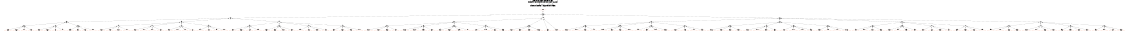 # Network structure generated by ABC

digraph network {
size = "7.5,10";
center = true;
edge [dir = back];

{
  node [shape = plaintext];
  edge [style = invis];
  LevelTitle1 [label=""];
  LevelTitle2 [label=""];
  Level5 [label = ""];
  Level4 [label = ""];
  Level3 [label = ""];
  Level2 [label = ""];
  Level1 [label = ""];
  Level0 [label = ""];
  LevelTitle1 ->  LevelTitle2 ->  Level5 ->  Level4 ->  Level3 ->  Level2 ->  Level1 ->  Level0;
}

{
  rank = same;
  LevelTitle1;
  title1 [shape=plaintext,
          fontsize=20,
          fontname = "Times-Roman",
          label="Network structure visualized by ABC\nBenchmark \"top\". Time was Wed Oct 16 16:07:36 2024. "
         ];
}

{
  rank = same;
  LevelTitle2;
  title2 [shape=plaintext,
          fontsize=18,
          fontname = "Times-Roman",
          label="The network contains 44 logic nodes and 0 latches.\n"
         ];
}

{
  rank = same;
  Level5;
  Node131 [label = "o_0_", shape = invtriangle, color = coral, fillcolor = coral];
}

{
  rank = same;
  Level4;
  Node133 [label = "133\n", shape = ellipse];
}

{
  rank = same;
  Level3;
  Node134 [label = "134\n", shape = ellipse];
  Node149 [label = "149\n", shape = ellipse];
  Node156 [label = "156\n", shape = ellipse];
}

{
  rank = same;
  Level2;
  Node135 [label = "135\n", shape = ellipse];
  Node139 [label = "139\n", shape = ellipse];
  Node144 [label = "144\n", shape = ellipse];
  Node150 [label = "150\n", shape = ellipse];
  Node157 [label = "157\n", shape = ellipse];
  Node162 [label = "162\n", shape = ellipse];
  Node167 [label = "167\n", shape = ellipse];
  Node172 [label = "172\n", shape = ellipse];
}

{
  rank = same;
  Level1;
  Node136 [label = "136\n", shape = ellipse];
  Node137 [label = "137\n", shape = ellipse];
  Node138 [label = "138\n", shape = ellipse];
  Node140 [label = "140\n", shape = ellipse];
  Node141 [label = "141\n", shape = ellipse];
  Node142 [label = "142\n", shape = ellipse];
  Node143 [label = "143\n", shape = ellipse];
  Node145 [label = "145\n", shape = ellipse];
  Node146 [label = "146\n", shape = ellipse];
  Node147 [label = "147\n", shape = ellipse];
  Node148 [label = "148\n", shape = ellipse];
  Node151 [label = "151\n", shape = ellipse];
  Node152 [label = "152\n", shape = ellipse];
  Node153 [label = "153\n", shape = ellipse];
  Node154 [label = "154\n", shape = ellipse];
  Node155 [label = "155\n", shape = ellipse];
  Node158 [label = "158\n", shape = ellipse];
  Node159 [label = "159\n", shape = ellipse];
  Node160 [label = "160\n", shape = ellipse];
  Node161 [label = "161\n", shape = ellipse];
  Node163 [label = "163\n", shape = ellipse];
  Node164 [label = "164\n", shape = ellipse];
  Node165 [label = "165\n", shape = ellipse];
  Node166 [label = "166\n", shape = ellipse];
  Node168 [label = "168\n", shape = ellipse];
  Node169 [label = "169\n", shape = ellipse];
  Node170 [label = "170\n", shape = ellipse];
  Node171 [label = "171\n", shape = ellipse];
  Node173 [label = "173\n", shape = ellipse];
  Node174 [label = "174\n", shape = ellipse];
  Node175 [label = "175\n", shape = ellipse];
  Node176 [label = "176\n", shape = ellipse];
}

{
  rank = same;
  Level0;
  Node1 [label = "i_89_", shape = triangle, color = coral, fillcolor = coral];
  Node2 [label = "i_76_", shape = triangle, color = coral, fillcolor = coral];
  Node3 [label = "i_63_", shape = triangle, color = coral, fillcolor = coral];
  Node4 [label = "i_50_", shape = triangle, color = coral, fillcolor = coral];
  Node5 [label = "i_75_", shape = triangle, color = coral, fillcolor = coral];
  Node6 [label = "i_64_", shape = triangle, color = coral, fillcolor = coral];
  Node7 [label = "i_78_", shape = triangle, color = coral, fillcolor = coral];
  Node8 [label = "i_61_", shape = triangle, color = coral, fillcolor = coral];
  Node9 [label = "i_99_", shape = triangle, color = coral, fillcolor = coral];
  Node10 [label = "i_77_", shape = triangle, color = coral, fillcolor = coral];
  Node11 [label = "i_62_", shape = triangle, color = coral, fillcolor = coral];
  Node12 [label = "i_40_", shape = triangle, color = coral, fillcolor = coral];
  Node13 [label = "i_120_", shape = triangle, color = coral, fillcolor = coral];
  Node14 [label = "i_72_", shape = triangle, color = coral, fillcolor = coral];
  Node15 [label = "i_67_", shape = triangle, color = coral, fillcolor = coral];
  Node16 [label = "i_121_", shape = triangle, color = coral, fillcolor = coral];
  Node17 [label = "i_71_", shape = triangle, color = coral, fillcolor = coral];
  Node18 [label = "i_68_", shape = triangle, color = coral, fillcolor = coral];
  Node19 [label = "i_122_", shape = triangle, color = coral, fillcolor = coral];
  Node20 [label = "i_74_", shape = triangle, color = coral, fillcolor = coral];
  Node21 [label = "i_65_", shape = triangle, color = coral, fillcolor = coral];
  Node22 [label = "i_30_", shape = triangle, color = coral, fillcolor = coral];
  Node23 [label = "i_123_", shape = triangle, color = coral, fillcolor = coral];
  Node24 [label = "i_73_", shape = triangle, color = coral, fillcolor = coral];
  Node25 [label = "i_66_", shape = triangle, color = coral, fillcolor = coral];
  Node26 [label = "i_124_", shape = triangle, color = coral, fillcolor = coral];
  Node27 [label = "i_94_", shape = triangle, color = coral, fillcolor = coral];
  Node28 [label = "i_81_", shape = triangle, color = coral, fillcolor = coral];
  Node29 [label = "i_125_", shape = triangle, color = coral, fillcolor = coral];
  Node30 [label = "i_93_", shape = triangle, color = coral, fillcolor = coral];
  Node31 [label = "i_82_", shape = triangle, color = coral, fillcolor = coral];
  Node32 [label = "i_20_", shape = triangle, color = coral, fillcolor = coral];
  Node33 [label = "i_126_", shape = triangle, color = coral, fillcolor = coral];
  Node34 [label = "i_92_", shape = triangle, color = coral, fillcolor = coral];
  Node35 [label = "i_83_", shape = triangle, color = coral, fillcolor = coral];
  Node36 [label = "i_69_", shape = triangle, color = coral, fillcolor = coral];
  Node37 [label = "i_9_", shape = triangle, color = coral, fillcolor = coral];
  Node38 [label = "i_127_", shape = triangle, color = coral, fillcolor = coral];
  Node39 [label = "i_91_", shape = triangle, color = coral, fillcolor = coral];
  Node40 [label = "i_84_", shape = triangle, color = coral, fillcolor = coral];
  Node41 [label = "i_128_", shape = triangle, color = coral, fillcolor = coral];
  Node42 [label = "i_98_", shape = triangle, color = coral, fillcolor = coral];
  Node43 [label = "i_85_", shape = triangle, color = coral, fillcolor = coral];
  Node44 [label = "i_10_", shape = triangle, color = coral, fillcolor = coral];
  Node45 [label = "i_7_", shape = triangle, color = coral, fillcolor = coral];
  Node46 [label = "i_129_", shape = triangle, color = coral, fillcolor = coral];
  Node47 [label = "i_97_", shape = triangle, color = coral, fillcolor = coral];
  Node48 [label = "i_86_", shape = triangle, color = coral, fillcolor = coral];
  Node49 [label = "i_79_", shape = triangle, color = coral, fillcolor = coral];
  Node50 [label = "i_8_", shape = triangle, color = coral, fillcolor = coral];
  Node51 [label = "i_96_", shape = triangle, color = coral, fillcolor = coral];
  Node52 [label = "i_87_", shape = triangle, color = coral, fillcolor = coral];
  Node53 [label = "i_5_", shape = triangle, color = coral, fillcolor = coral];
  Node54 [label = "i_95_", shape = triangle, color = coral, fillcolor = coral];
  Node55 [label = "i_88_", shape = triangle, color = coral, fillcolor = coral];
  Node56 [label = "i_6_", shape = triangle, color = coral, fillcolor = coral];
  Node57 [label = "i_27_", shape = triangle, color = coral, fillcolor = coral];
  Node58 [label = "i_14_", shape = triangle, color = coral, fillcolor = coral];
  Node59 [label = "i_3_", shape = triangle, color = coral, fillcolor = coral];
  Node60 [label = "i_39_", shape = triangle, color = coral, fillcolor = coral];
  Node61 [label = "i_28_", shape = triangle, color = coral, fillcolor = coral];
  Node62 [label = "i_13_", shape = triangle, color = coral, fillcolor = coral];
  Node63 [label = "i_4_", shape = triangle, color = coral, fillcolor = coral];
  Node64 [label = "i_119_", shape = triangle, color = coral, fillcolor = coral];
  Node65 [label = "i_108_", shape = triangle, color = coral, fillcolor = coral];
  Node66 [label = "i_25_", shape = triangle, color = coral, fillcolor = coral];
  Node67 [label = "i_12_", shape = triangle, color = coral, fillcolor = coral];
  Node68 [label = "i_1_", shape = triangle, color = coral, fillcolor = coral];
  Node69 [label = "i_118_", shape = triangle, color = coral, fillcolor = coral];
  Node70 [label = "i_109_", shape = triangle, color = coral, fillcolor = coral];
  Node71 [label = "i_26_", shape = triangle, color = coral, fillcolor = coral];
  Node72 [label = "i_11_", shape = triangle, color = coral, fillcolor = coral];
  Node73 [label = "i_2_", shape = triangle, color = coral, fillcolor = coral];
  Node74 [label = "i_117_", shape = triangle, color = coral, fillcolor = coral];
  Node75 [label = "i_106_", shape = triangle, color = coral, fillcolor = coral];
  Node76 [label = "i_90_", shape = triangle, color = coral, fillcolor = coral];
  Node77 [label = "i_49_", shape = triangle, color = coral, fillcolor = coral];
  Node78 [label = "i_23_", shape = triangle, color = coral, fillcolor = coral];
  Node79 [label = "i_18_", shape = triangle, color = coral, fillcolor = coral];
  Node80 [label = "i_116_", shape = triangle, color = coral, fillcolor = coral];
  Node81 [label = "i_107_", shape = triangle, color = coral, fillcolor = coral];
  Node82 [label = "i_24_", shape = triangle, color = coral, fillcolor = coral];
  Node83 [label = "i_17_", shape = triangle, color = coral, fillcolor = coral];
  Node84 [label = "i_0_", shape = triangle, color = coral, fillcolor = coral];
  Node85 [label = "i_115_", shape = triangle, color = coral, fillcolor = coral];
  Node86 [label = "i_104_", shape = triangle, color = coral, fillcolor = coral];
  Node87 [label = "i_21_", shape = triangle, color = coral, fillcolor = coral];
  Node88 [label = "i_16_", shape = triangle, color = coral, fillcolor = coral];
  Node89 [label = "i_114_", shape = triangle, color = coral, fillcolor = coral];
  Node90 [label = "i_105_", shape = triangle, color = coral, fillcolor = coral];
  Node91 [label = "i_80_", shape = triangle, color = coral, fillcolor = coral];
  Node92 [label = "i_59_", shape = triangle, color = coral, fillcolor = coral];
  Node93 [label = "i_22_", shape = triangle, color = coral, fillcolor = coral];
  Node94 [label = "i_15_", shape = triangle, color = coral, fillcolor = coral];
  Node95 [label = "i_113_", shape = triangle, color = coral, fillcolor = coral];
  Node96 [label = "i_102_", shape = triangle, color = coral, fillcolor = coral];
  Node97 [label = "i_58_", shape = triangle, color = coral, fillcolor = coral];
  Node98 [label = "i_45_", shape = triangle, color = coral, fillcolor = coral];
  Node99 [label = "i_32_", shape = triangle, color = coral, fillcolor = coral];
  Node100 [label = "i_112_", shape = triangle, color = coral, fillcolor = coral];
  Node101 [label = "i_103_", shape = triangle, color = coral, fillcolor = coral];
  Node102 [label = "i_57_", shape = triangle, color = coral, fillcolor = coral];
  Node103 [label = "i_46_", shape = triangle, color = coral, fillcolor = coral];
  Node104 [label = "i_31_", shape = triangle, color = coral, fillcolor = coral];
  Node105 [label = "i_111_", shape = triangle, color = coral, fillcolor = coral];
  Node106 [label = "i_100_", shape = triangle, color = coral, fillcolor = coral];
  Node107 [label = "i_70_", shape = triangle, color = coral, fillcolor = coral];
  Node108 [label = "i_56_", shape = triangle, color = coral, fillcolor = coral];
  Node109 [label = "i_47_", shape = triangle, color = coral, fillcolor = coral];
  Node110 [label = "i_34_", shape = triangle, color = coral, fillcolor = coral];
  Node111 [label = "i_110_", shape = triangle, color = coral, fillcolor = coral];
  Node112 [label = "i_101_", shape = triangle, color = coral, fillcolor = coral];
  Node113 [label = "i_55_", shape = triangle, color = coral, fillcolor = coral];
  Node114 [label = "i_48_", shape = triangle, color = coral, fillcolor = coral];
  Node115 [label = "i_33_", shape = triangle, color = coral, fillcolor = coral];
  Node116 [label = "i_19_", shape = triangle, color = coral, fillcolor = coral];
  Node117 [label = "i_54_", shape = triangle, color = coral, fillcolor = coral];
  Node118 [label = "i_41_", shape = triangle, color = coral, fillcolor = coral];
  Node119 [label = "i_36_", shape = triangle, color = coral, fillcolor = coral];
  Node120 [label = "i_60_", shape = triangle, color = coral, fillcolor = coral];
  Node121 [label = "i_53_", shape = triangle, color = coral, fillcolor = coral];
  Node122 [label = "i_42_", shape = triangle, color = coral, fillcolor = coral];
  Node123 [label = "i_35_", shape = triangle, color = coral, fillcolor = coral];
  Node124 [label = "i_52_", shape = triangle, color = coral, fillcolor = coral];
  Node125 [label = "i_43_", shape = triangle, color = coral, fillcolor = coral];
  Node126 [label = "i_38_", shape = triangle, color = coral, fillcolor = coral];
  Node127 [label = "i_29_", shape = triangle, color = coral, fillcolor = coral];
  Node128 [label = "i_51_", shape = triangle, color = coral, fillcolor = coral];
  Node129 [label = "i_44_", shape = triangle, color = coral, fillcolor = coral];
  Node130 [label = "i_37_", shape = triangle, color = coral, fillcolor = coral];
}

title1 -> title2 [style = invis];
title2 -> Node131 [style = invis];
Node131 -> Node133 [style = solid];
Node133 -> Node134 [style = solid];
Node133 -> Node149 [style = solid];
Node133 -> Node156 [style = solid];
Node134 -> Node135 [style = solid];
Node134 -> Node139 [style = solid];
Node134 -> Node144 [style = solid];
Node135 -> Node136 [style = solid];
Node135 -> Node137 [style = solid];
Node135 -> Node138 [style = solid];
Node136 -> Node21 [style = solid];
Node136 -> Node25 [style = solid];
Node136 -> Node68 [style = solid];
Node136 -> Node73 [style = solid];
Node137 -> Node15 [style = solid];
Node137 -> Node18 [style = solid];
Node137 -> Node59 [style = solid];
Node137 -> Node63 [style = solid];
Node138 -> Node36 [style = solid];
Node138 -> Node53 [style = solid];
Node138 -> Node56 [style = solid];
Node138 -> Node107 [style = solid];
Node139 -> Node140 [style = solid];
Node139 -> Node141 [style = solid];
Node139 -> Node142 [style = solid];
Node139 -> Node143 [style = solid];
Node140 -> Node2 [style = solid];
Node140 -> Node5 [style = solid];
Node140 -> Node67 [style = solid];
Node140 -> Node72 [style = solid];
Node141 -> Node7 [style = solid];
Node141 -> Node10 [style = solid];
Node141 -> Node58 [style = solid];
Node141 -> Node62 [style = solid];
Node142 -> Node14 [style = solid];
Node142 -> Node17 [style = solid];
Node142 -> Node45 [style = solid];
Node142 -> Node50 [style = solid];
Node143 -> Node20 [style = solid];
Node143 -> Node24 [style = solid];
Node143 -> Node37 [style = solid];
Node143 -> Node44 [style = solid];
Node144 -> Node145 [style = solid];
Node144 -> Node146 [style = solid];
Node144 -> Node147 [style = solid];
Node144 -> Node148 [style = solid];
Node145 -> Node32 [style = solid];
Node145 -> Node35 [style = solid];
Node145 -> Node40 [style = solid];
Node145 -> Node116 [style = solid];
Node146 -> Node43 [style = solid];
Node146 -> Node48 [style = solid];
Node146 -> Node87 [style = solid];
Node146 -> Node93 [style = solid];
Node147 -> Node49 [style = solid];
Node147 -> Node88 [style = solid];
Node147 -> Node91 [style = solid];
Node147 -> Node94 [style = solid];
Node148 -> Node28 [style = solid];
Node148 -> Node31 [style = solid];
Node148 -> Node79 [style = solid];
Node148 -> Node83 [style = solid];
Node149 -> Node150 [style = solid];
Node149 -> Node155 [style = solid];
Node149 -> Node3 [style = solid];
Node149 -> Node38 [style = solid];
Node150 -> Node151 [style = solid];
Node150 -> Node152 [style = solid];
Node150 -> Node153 [style = solid];
Node150 -> Node154 [style = solid];
Node151 -> Node16 [style = solid];
Node151 -> Node19 [style = solid];
Node151 -> Node97 [style = solid];
Node151 -> Node102 [style = solid];
Node152 -> Node23 [style = solid];
Node152 -> Node26 [style = solid];
Node152 -> Node92 [style = solid];
Node152 -> Node120 [style = solid];
Node153 -> Node6 [style = solid];
Node153 -> Node41 [style = solid];
Node153 -> Node46 [style = solid];
Node153 -> Node84 [style = solid];
Node154 -> Node13 [style = solid];
Node154 -> Node64 [style = solid];
Node154 -> Node108 [style = solid];
Node154 -> Node113 [style = solid];
Node155 -> Node8 [style = solid];
Node155 -> Node11 [style = solid];
Node155 -> Node29 [style = solid];
Node155 -> Node33 [style = solid];
Node156 -> Node157 [style = solid];
Node156 -> Node162 [style = solid];
Node156 -> Node167 [style = solid];
Node156 -> Node172 [style = solid];
Node157 -> Node158 [style = solid];
Node157 -> Node159 [style = solid];
Node157 -> Node160 [style = solid];
Node157 -> Node161 [style = solid];
Node158 -> Node65 [style = solid];
Node158 -> Node81 [style = solid];
Node158 -> Node125 [style = solid];
Node158 -> Node129 [style = solid];
Node159 -> Node70 [style = solid];
Node159 -> Node98 [style = solid];
Node159 -> Node103 [style = solid];
Node159 -> Node111 [style = solid];
Node160 -> Node12 [style = solid];
Node160 -> Node60 [style = solid];
Node160 -> Node86 [style = solid];
Node160 -> Node101 [style = solid];
Node161 -> Node75 [style = solid];
Node161 -> Node90 [style = solid];
Node161 -> Node118 [style = solid];
Node161 -> Node122 [style = solid];
Node162 -> Node163 [style = solid];
Node162 -> Node164 [style = solid];
Node162 -> Node165 [style = solid];
Node162 -> Node166 [style = solid];
Node163 -> Node80 [style = solid];
Node163 -> Node85 [style = solid];
Node163 -> Node124 [style = solid];
Node163 -> Node128 [style = solid];
Node164 -> Node69 [style = solid];
Node164 -> Node74 [style = solid];
Node164 -> Node117 [style = solid];
Node164 -> Node121 [style = solid];
Node165 -> Node100 [style = solid];
Node165 -> Node105 [style = solid];
Node165 -> Node109 [style = solid];
Node165 -> Node114 [style = solid];
Node166 -> Node4 [style = solid];
Node166 -> Node77 [style = solid];
Node166 -> Node89 [style = solid];
Node166 -> Node95 [style = solid];
Node167 -> Node168 [style = solid];
Node167 -> Node169 [style = solid];
Node167 -> Node170 [style = solid];
Node167 -> Node171 [style = solid];
Node168 -> Node34 [style = solid];
Node168 -> Node39 [style = solid];
Node168 -> Node57 [style = solid];
Node168 -> Node61 [style = solid];
Node169 -> Node22 [style = solid];
Node169 -> Node27 [style = solid];
Node169 -> Node30 [style = solid];
Node169 -> Node127 [style = solid];
Node170 -> Node52 [style = solid];
Node170 -> Node55 [style = solid];
Node170 -> Node78 [style = solid];
Node170 -> Node82 [style = solid];
Node171 -> Node1 [style = solid];
Node171 -> Node66 [style = solid];
Node171 -> Node71 [style = solid];
Node171 -> Node76 [style = solid];
Node172 -> Node173 [style = solid];
Node172 -> Node174 [style = solid];
Node172 -> Node175 [style = solid];
Node172 -> Node176 [style = solid];
Node173 -> Node9 [style = solid];
Node173 -> Node106 [style = solid];
Node173 -> Node119 [style = solid];
Node173 -> Node123 [style = solid];
Node174 -> Node96 [style = solid];
Node174 -> Node112 [style = solid];
Node174 -> Node126 [style = solid];
Node174 -> Node130 [style = solid];
Node175 -> Node51 [style = solid];
Node175 -> Node54 [style = solid];
Node175 -> Node99 [style = solid];
Node175 -> Node104 [style = solid];
Node176 -> Node42 [style = solid];
Node176 -> Node47 [style = solid];
Node176 -> Node110 [style = solid];
Node176 -> Node115 [style = solid];
}

